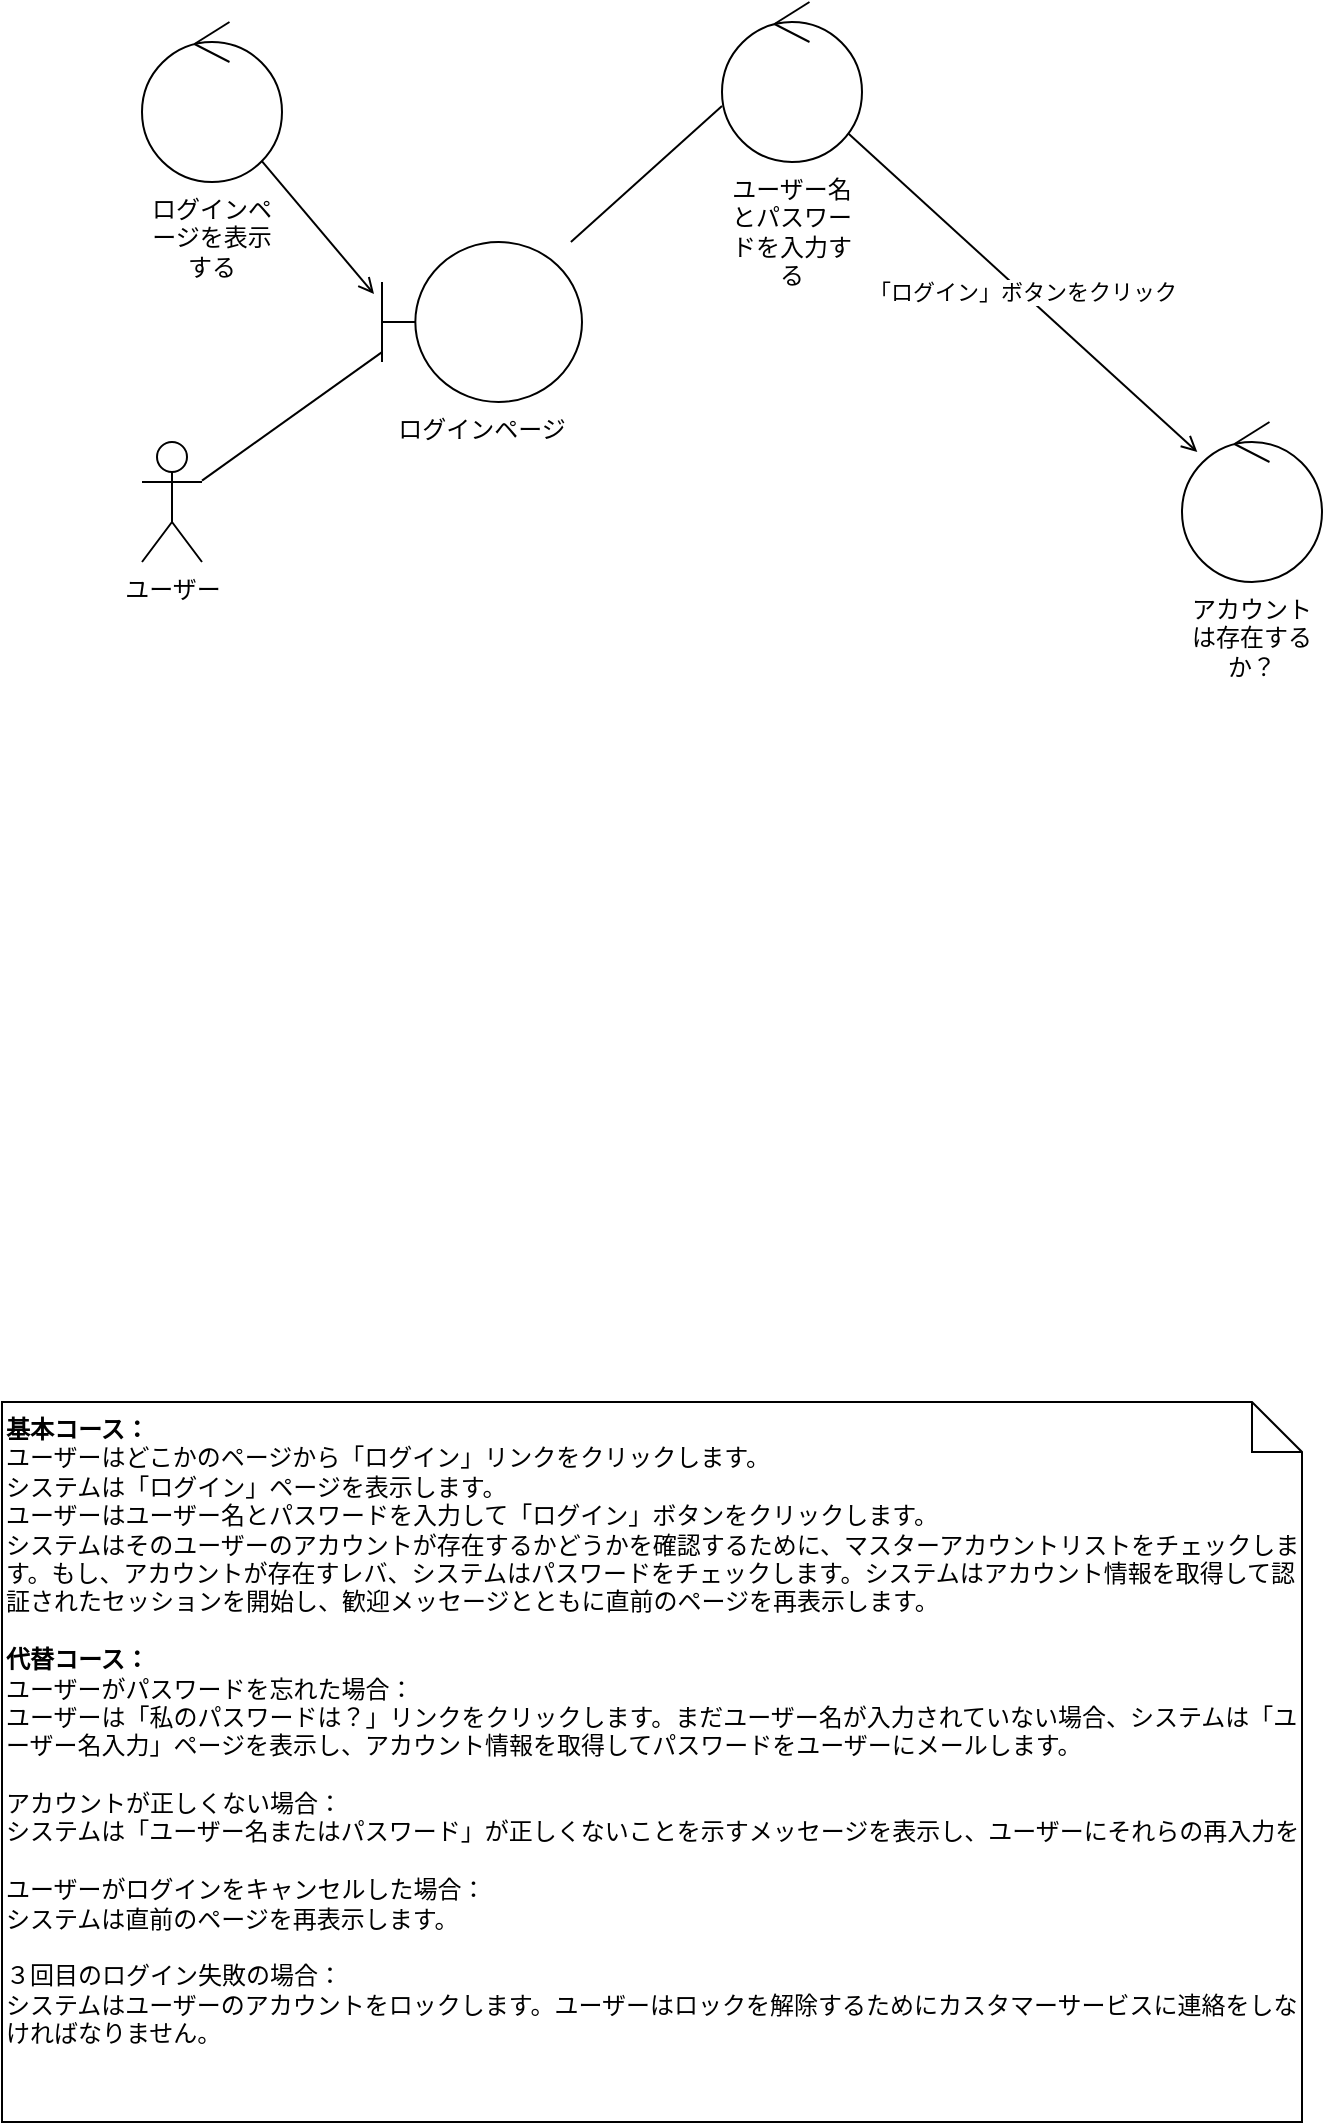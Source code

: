 <mxfile version="16.5.6" type="github">
  <diagram id="TSxa-5qWYG_7hiWKHgxk" name="Page-1">
    <mxGraphModel dx="1259" dy="1516" grid="1" gridSize="10" guides="1" tooltips="1" connect="1" arrows="1" fold="1" page="1" pageScale="1" pageWidth="827" pageHeight="1169" math="0" shadow="0">
      <root>
        <mxCell id="0" />
        <mxCell id="1" parent="0" />
        <mxCell id="ADlxo3nI8TgN2A9nGeq5-8" style="edgeStyle=none;rounded=0;orthogonalLoop=1;jettySize=auto;html=1;entryX=0;entryY=0.688;entryDx=0;entryDy=0;entryPerimeter=0;endArrow=none;endFill=0;" edge="1" parent="1" source="ADlxo3nI8TgN2A9nGeq5-1" target="ADlxo3nI8TgN2A9nGeq5-2">
          <mxGeometry relative="1" as="geometry" />
        </mxCell>
        <mxCell id="ADlxo3nI8TgN2A9nGeq5-1" value="ユーザー" style="shape=umlActor;verticalLabelPosition=bottom;verticalAlign=top;html=1;" vertex="1" parent="1">
          <mxGeometry x="90" y="300" width="30" height="60" as="geometry" />
        </mxCell>
        <mxCell id="ADlxo3nI8TgN2A9nGeq5-11" style="edgeStyle=none;rounded=0;orthogonalLoop=1;jettySize=auto;html=1;entryX=0;entryY=0.65;entryDx=0;entryDy=0;entryPerimeter=0;endArrow=none;endFill=0;" edge="1" parent="1" source="ADlxo3nI8TgN2A9nGeq5-2" target="ADlxo3nI8TgN2A9nGeq5-5">
          <mxGeometry relative="1" as="geometry" />
        </mxCell>
        <mxCell id="ADlxo3nI8TgN2A9nGeq5-2" value="ログインページ" style="shape=umlBoundary;whiteSpace=wrap;html=1;labelPosition=center;verticalLabelPosition=bottom;align=center;verticalAlign=top;" vertex="1" parent="1">
          <mxGeometry x="210" y="200" width="100" height="80" as="geometry" />
        </mxCell>
        <mxCell id="ADlxo3nI8TgN2A9nGeq5-10" style="edgeStyle=none;rounded=0;orthogonalLoop=1;jettySize=auto;html=1;entryX=-0.04;entryY=0.325;entryDx=0;entryDy=0;entryPerimeter=0;endArrow=open;endFill=0;" edge="1" parent="1" source="ADlxo3nI8TgN2A9nGeq5-3" target="ADlxo3nI8TgN2A9nGeq5-2">
          <mxGeometry relative="1" as="geometry" />
        </mxCell>
        <mxCell id="ADlxo3nI8TgN2A9nGeq5-3" value="ログインページを表示する" style="ellipse;shape=umlControl;whiteSpace=wrap;html=1;labelPosition=center;verticalLabelPosition=bottom;align=center;verticalAlign=top;" vertex="1" parent="1">
          <mxGeometry x="90" y="90" width="70" height="80" as="geometry" />
        </mxCell>
        <mxCell id="ADlxo3nI8TgN2A9nGeq5-12" value="「ログイン」ボタンをクリック" style="edgeStyle=none;rounded=0;orthogonalLoop=1;jettySize=auto;html=1;endArrow=open;endFill=0;" edge="1" parent="1" source="ADlxo3nI8TgN2A9nGeq5-5" target="ADlxo3nI8TgN2A9nGeq5-6">
          <mxGeometry relative="1" as="geometry" />
        </mxCell>
        <mxCell id="ADlxo3nI8TgN2A9nGeq5-5" value="ユーザー名とパスワードを入力する" style="ellipse;shape=umlControl;whiteSpace=wrap;html=1;labelPosition=center;verticalLabelPosition=bottom;align=center;verticalAlign=top;" vertex="1" parent="1">
          <mxGeometry x="380" y="80" width="70" height="80" as="geometry" />
        </mxCell>
        <mxCell id="ADlxo3nI8TgN2A9nGeq5-6" value="アカウントは存在するか？" style="ellipse;shape=umlControl;whiteSpace=wrap;html=1;labelPosition=center;verticalLabelPosition=bottom;align=center;verticalAlign=top;" vertex="1" parent="1">
          <mxGeometry x="610" y="290" width="70" height="80" as="geometry" />
        </mxCell>
        <mxCell id="ADlxo3nI8TgN2A9nGeq5-7" value="&lt;blockquote style=&quot;margin: 0 0 0 40px ; border: none ; padding: 0px&quot;&gt;&lt;/blockquote&gt;&lt;blockquote style=&quot;margin: 0 0 0 40px ; border: none ; padding: 0px&quot;&gt;&lt;/blockquote&gt;&lt;b&gt;基本コース：&lt;/b&gt;&lt;br&gt;ユーザーはどこかのページから「ログイン」リンクをクリックします。&lt;br&gt;システムは「ログイン」ページを表示します。&lt;br&gt;ユーザーはユーザー名とパスワードを入力して「ログイン」ボタンをクリックします。&lt;br&gt;システムはそのユーザーのアカウントが存在するかどうかを確認するために、マスターアカウントリストをチェックします。もし、アカウントが存在すレバ、システムはパスワードをチェックします。システムはアカウント情報を取得して認証されたセッションを開始し、歓迎メッセージとともに直前のページを再表示します。&lt;br&gt;&lt;br&gt;&lt;b&gt;代替コース：&lt;/b&gt;&lt;br&gt;ユーザーがパスワードを忘れた場合：&lt;br&gt;ユーザーは「私のパスワードは？」リンクをクリックします。まだユーザー名が入力されていない場合、システムは「ユーザー名入力」ページを表示し、アカウント情報を取得してパスワードをユーザーにメールします。&lt;br&gt;&lt;br&gt;アカウントが正しくない場合：&lt;br&gt;システムは「ユーザー名またはパスワード」が正しくないことを示すメッセージを表示し、ユーザーにそれらの再入力を&lt;br&gt;&lt;br&gt;ユーザーがログインをキャンセルした場合：&lt;br&gt;システムは直前のページを再表示します。&lt;br&gt;&lt;br&gt;３回目のログイン失敗の場合：&lt;br&gt;システムはユーザーのアカウントをロックします。ユーザーはロックを解除するためにカスタマーサービスに連絡をしなければなりません。" style="shape=note;size=25;whiteSpace=wrap;html=1;align=left;verticalAlign=top;labelPosition=center;verticalLabelPosition=middle;" vertex="1" parent="1">
          <mxGeometry x="20" y="780" width="650" height="360" as="geometry" />
        </mxCell>
      </root>
    </mxGraphModel>
  </diagram>
</mxfile>
